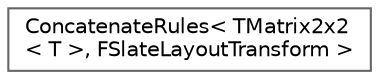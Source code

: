 digraph "Graphical Class Hierarchy"
{
 // INTERACTIVE_SVG=YES
 // LATEX_PDF_SIZE
  bgcolor="transparent";
  edge [fontname=Helvetica,fontsize=10,labelfontname=Helvetica,labelfontsize=10];
  node [fontname=Helvetica,fontsize=10,shape=box,height=0.2,width=0.4];
  rankdir="LR";
  Node0 [id="Node000000",label="ConcatenateRules\< TMatrix2x2\l\< T \>, FSlateLayoutTransform \>",height=0.2,width=0.4,color="grey40", fillcolor="white", style="filled",URL="$d0/d4b/structConcatenateRules_3_01TMatrix2x2_3_01T_01_4_00_01FSlateLayoutTransform_01_4.html",tooltip=" "];
}
